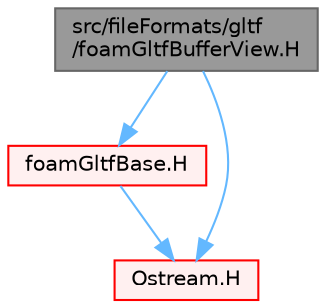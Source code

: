 digraph "src/fileFormats/gltf/foamGltfBufferView.H"
{
 // LATEX_PDF_SIZE
  bgcolor="transparent";
  edge [fontname=Helvetica,fontsize=10,labelfontname=Helvetica,labelfontsize=10];
  node [fontname=Helvetica,fontsize=10,shape=box,height=0.2,width=0.4];
  Node1 [id="Node000001",label="src/fileFormats/gltf\l/foamGltfBufferView.H",height=0.2,width=0.4,color="gray40", fillcolor="grey60", style="filled", fontcolor="black",tooltip=" "];
  Node1 -> Node2 [id="edge1_Node000001_Node000002",color="steelblue1",style="solid",tooltip=" "];
  Node2 [id="Node000002",label="foamGltfBase.H",height=0.2,width=0.4,color="red", fillcolor="#FFF0F0", style="filled",URL="$foamGltfBase_8H.html",tooltip=" "];
  Node2 -> Node26 [id="edge2_Node000002_Node000026",color="steelblue1",style="solid",tooltip=" "];
  Node26 [id="Node000026",label="Ostream.H",height=0.2,width=0.4,color="red", fillcolor="#FFF0F0", style="filled",URL="$Ostream_8H.html",tooltip=" "];
  Node1 -> Node26 [id="edge3_Node000001_Node000026",color="steelblue1",style="solid",tooltip=" "];
}
